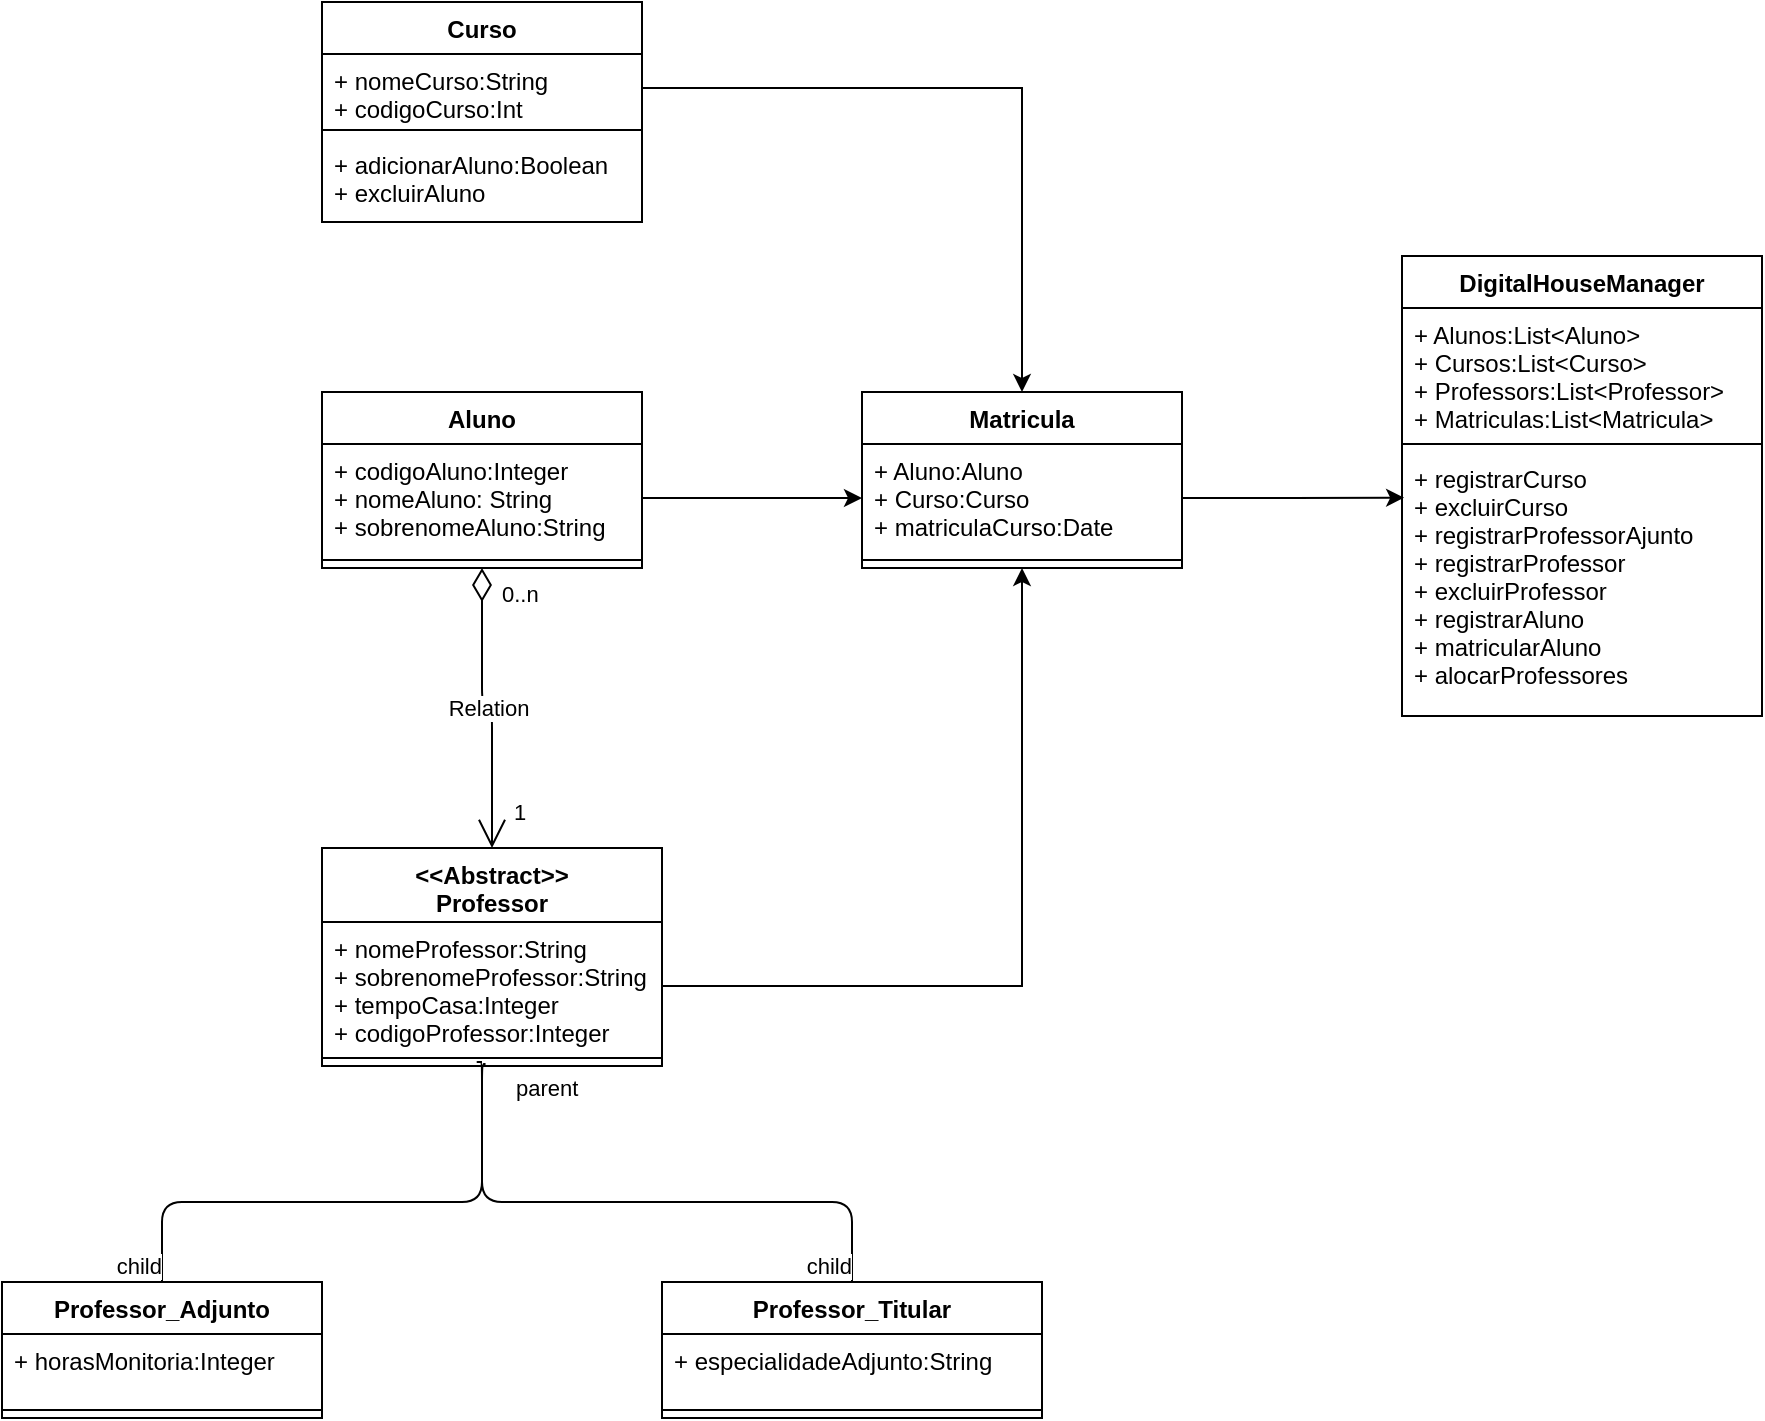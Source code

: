 <mxfile version="14.7.4" type="device"><diagram id="C5RBs43oDa-KdzZeNtuy" name="Page-1"><mxGraphModel dx="745" dy="720" grid="1" gridSize="10" guides="1" tooltips="1" connect="1" arrows="1" fold="1" page="1" pageScale="1" pageWidth="827" pageHeight="1169" math="0" shadow="0"><root><mxCell id="WIyWlLk6GJQsqaUBKTNV-0"/><mxCell id="WIyWlLk6GJQsqaUBKTNV-1" parent="WIyWlLk6GJQsqaUBKTNV-0"/><mxCell id="i5ke7lIjFHeE8nDHn9vD-0" value="Aluno" style="swimlane;fontStyle=1;align=center;verticalAlign=top;childLayout=stackLayout;horizontal=1;startSize=26;horizontalStack=0;resizeParent=1;resizeParentMax=0;resizeLast=0;collapsible=1;marginBottom=0;" parent="WIyWlLk6GJQsqaUBKTNV-1" vertex="1"><mxGeometry x="220" y="265" width="160" height="88" as="geometry"/></mxCell><mxCell id="i5ke7lIjFHeE8nDHn9vD-1" value="+ codigoAluno:Integer&#xa;+ nomeAluno: String&#xa;+ sobrenomeAluno:String&#xa;" style="text;strokeColor=none;fillColor=none;align=left;verticalAlign=top;spacingLeft=4;spacingRight=4;overflow=hidden;rotatable=0;points=[[0,0.5],[1,0.5]];portConstraint=eastwest;" parent="i5ke7lIjFHeE8nDHn9vD-0" vertex="1"><mxGeometry y="26" width="160" height="54" as="geometry"/></mxCell><mxCell id="i5ke7lIjFHeE8nDHn9vD-2" value="" style="line;strokeWidth=1;fillColor=none;align=left;verticalAlign=middle;spacingTop=-1;spacingLeft=3;spacingRight=3;rotatable=0;labelPosition=right;points=[];portConstraint=eastwest;" parent="i5ke7lIjFHeE8nDHn9vD-0" vertex="1"><mxGeometry y="80" width="160" height="8" as="geometry"/></mxCell><mxCell id="i5ke7lIjFHeE8nDHn9vD-4" value="Curso" style="swimlane;fontStyle=1;align=center;verticalAlign=top;childLayout=stackLayout;horizontal=1;startSize=26;horizontalStack=0;resizeParent=1;resizeParentMax=0;resizeLast=0;collapsible=1;marginBottom=0;" parent="WIyWlLk6GJQsqaUBKTNV-1" vertex="1"><mxGeometry x="220" y="70" width="160" height="110" as="geometry"/></mxCell><mxCell id="i5ke7lIjFHeE8nDHn9vD-5" value="+ nomeCurso:String&#xa;+ codigoCurso:Int" style="text;strokeColor=none;fillColor=none;align=left;verticalAlign=top;spacingLeft=4;spacingRight=4;overflow=hidden;rotatable=0;points=[[0,0.5],[1,0.5]];portConstraint=eastwest;" parent="i5ke7lIjFHeE8nDHn9vD-4" vertex="1"><mxGeometry y="26" width="160" height="34" as="geometry"/></mxCell><mxCell id="i5ke7lIjFHeE8nDHn9vD-6" value="" style="line;strokeWidth=1;fillColor=none;align=left;verticalAlign=middle;spacingTop=-1;spacingLeft=3;spacingRight=3;rotatable=0;labelPosition=right;points=[];portConstraint=eastwest;" parent="i5ke7lIjFHeE8nDHn9vD-4" vertex="1"><mxGeometry y="60" width="160" height="8" as="geometry"/></mxCell><mxCell id="i5ke7lIjFHeE8nDHn9vD-7" value="+ adicionarAluno:Boolean&#xa;+ excluirAluno" style="text;strokeColor=none;fillColor=none;align=left;verticalAlign=top;spacingLeft=4;spacingRight=4;overflow=hidden;rotatable=0;points=[[0,0.5],[1,0.5]];portConstraint=eastwest;" parent="i5ke7lIjFHeE8nDHn9vD-4" vertex="1"><mxGeometry y="68" width="160" height="42" as="geometry"/></mxCell><mxCell id="i5ke7lIjFHeE8nDHn9vD-8" value="&lt;&lt;Abstract&gt;&gt;&#xa;Professor" style="swimlane;fontStyle=1;align=center;verticalAlign=top;childLayout=stackLayout;horizontal=1;startSize=37;horizontalStack=0;resizeParent=1;resizeParentMax=0;resizeLast=0;collapsible=1;marginBottom=0;" parent="WIyWlLk6GJQsqaUBKTNV-1" vertex="1"><mxGeometry x="220" y="493" width="170" height="109" as="geometry"/></mxCell><mxCell id="i5ke7lIjFHeE8nDHn9vD-9" value="+ nomeProfessor:String&#xa;+ sobrenomeProfessor:String&#xa;+ tempoCasa:Integer&#xa;+ codigoProfessor:Integer" style="text;strokeColor=none;fillColor=none;align=left;verticalAlign=top;spacingLeft=4;spacingRight=4;overflow=hidden;rotatable=0;points=[[0,0.5],[1,0.5]];portConstraint=eastwest;" parent="i5ke7lIjFHeE8nDHn9vD-8" vertex="1"><mxGeometry y="37" width="170" height="64" as="geometry"/></mxCell><mxCell id="i5ke7lIjFHeE8nDHn9vD-10" value="" style="line;strokeWidth=1;fillColor=none;align=left;verticalAlign=middle;spacingTop=-1;spacingLeft=3;spacingRight=3;rotatable=0;labelPosition=right;points=[];portConstraint=eastwest;" parent="i5ke7lIjFHeE8nDHn9vD-8" vertex="1"><mxGeometry y="101" width="170" height="8" as="geometry"/></mxCell><mxCell id="i5ke7lIjFHeE8nDHn9vD-13" value="Professor_Adjunto" style="swimlane;fontStyle=1;align=center;verticalAlign=top;childLayout=stackLayout;horizontal=1;startSize=26;horizontalStack=0;resizeParent=1;resizeParentMax=0;resizeLast=0;collapsible=1;marginBottom=0;" parent="WIyWlLk6GJQsqaUBKTNV-1" vertex="1"><mxGeometry x="60" y="710" width="160" height="68" as="geometry"/></mxCell><mxCell id="i5ke7lIjFHeE8nDHn9vD-14" value="+ horasMonitoria:Integer" style="text;strokeColor=none;fillColor=none;align=left;verticalAlign=top;spacingLeft=4;spacingRight=4;overflow=hidden;rotatable=0;points=[[0,0.5],[1,0.5]];portConstraint=eastwest;" parent="i5ke7lIjFHeE8nDHn9vD-13" vertex="1"><mxGeometry y="26" width="160" height="34" as="geometry"/></mxCell><mxCell id="i5ke7lIjFHeE8nDHn9vD-15" value="" style="line;strokeWidth=1;fillColor=none;align=left;verticalAlign=middle;spacingTop=-1;spacingLeft=3;spacingRight=3;rotatable=0;labelPosition=right;points=[];portConstraint=eastwest;" parent="i5ke7lIjFHeE8nDHn9vD-13" vertex="1"><mxGeometry y="60" width="160" height="8" as="geometry"/></mxCell><mxCell id="i5ke7lIjFHeE8nDHn9vD-17" value="" style="endArrow=none;html=1;edgeStyle=orthogonalEdgeStyle;entryX=0.5;entryY=0;entryDx=0;entryDy=0;exitX=0.481;exitY=0.875;exitDx=0;exitDy=0;exitPerimeter=0;" parent="WIyWlLk6GJQsqaUBKTNV-1" source="i5ke7lIjFHeE8nDHn9vD-10" target="i5ke7lIjFHeE8nDHn9vD-13" edge="1"><mxGeometry relative="1" as="geometry"><mxPoint x="300" y="610" as="sourcePoint"/><mxPoint x="400" y="370" as="targetPoint"/><Array as="points"><mxPoint x="300" y="601"/><mxPoint x="300" y="670"/><mxPoint x="140" y="670"/></Array></mxGeometry></mxCell><mxCell id="i5ke7lIjFHeE8nDHn9vD-18" value="parent" style="edgeLabel;resizable=0;html=1;align=left;verticalAlign=bottom;" parent="i5ke7lIjFHeE8nDHn9vD-17" connectable="0" vertex="1"><mxGeometry x="-1" relative="1" as="geometry"><mxPoint x="13" y="20" as="offset"/></mxGeometry></mxCell><mxCell id="i5ke7lIjFHeE8nDHn9vD-19" value="child" style="edgeLabel;resizable=0;html=1;align=right;verticalAlign=bottom;" parent="i5ke7lIjFHeE8nDHn9vD-17" connectable="0" vertex="1"><mxGeometry x="1" relative="1" as="geometry"/></mxCell><mxCell id="i5ke7lIjFHeE8nDHn9vD-22" value="Relation" style="endArrow=open;html=1;endSize=12;startArrow=diamondThin;startSize=14;startFill=0;edgeStyle=orthogonalEdgeStyle;entryX=0.5;entryY=0;entryDx=0;entryDy=0;exitX=0.5;exitY=1;exitDx=0;exitDy=0;" parent="WIyWlLk6GJQsqaUBKTNV-1" source="i5ke7lIjFHeE8nDHn9vD-0" target="i5ke7lIjFHeE8nDHn9vD-8" edge="1"><mxGeometry relative="1" as="geometry"><mxPoint x="302.08" y="382.01" as="sourcePoint"/><mxPoint x="414" y="430" as="targetPoint"/></mxGeometry></mxCell><mxCell id="i5ke7lIjFHeE8nDHn9vD-23" value="0..n" style="edgeLabel;resizable=0;html=1;align=left;verticalAlign=top;" parent="i5ke7lIjFHeE8nDHn9vD-22" connectable="0" vertex="1"><mxGeometry x="-1" relative="1" as="geometry"><mxPoint x="8" as="offset"/></mxGeometry></mxCell><mxCell id="i5ke7lIjFHeE8nDHn9vD-25" value="1" style="edgeLabel;resizable=0;html=1;align=left;verticalAlign=top;" parent="WIyWlLk6GJQsqaUBKTNV-1" connectable="0" vertex="1"><mxGeometry x="320.0" y="470" as="geometry"><mxPoint x="-6" y="-8" as="offset"/></mxGeometry></mxCell><mxCell id="i5ke7lIjFHeE8nDHn9vD-26" value="Matricula" style="swimlane;fontStyle=1;align=center;verticalAlign=top;childLayout=stackLayout;horizontal=1;startSize=26;horizontalStack=0;resizeParent=1;resizeParentMax=0;resizeLast=0;collapsible=1;marginBottom=0;" parent="WIyWlLk6GJQsqaUBKTNV-1" vertex="1"><mxGeometry x="490" y="265" width="160" height="88" as="geometry"/></mxCell><mxCell id="i5ke7lIjFHeE8nDHn9vD-27" value="+ Aluno:Aluno&#xa;+ Curso:Curso&#xa;+ matriculaCurso:Date" style="text;strokeColor=none;fillColor=none;align=left;verticalAlign=top;spacingLeft=4;spacingRight=4;overflow=hidden;rotatable=0;points=[[0,0.5],[1,0.5]];portConstraint=eastwest;" parent="i5ke7lIjFHeE8nDHn9vD-26" vertex="1"><mxGeometry y="26" width="160" height="54" as="geometry"/></mxCell><mxCell id="i5ke7lIjFHeE8nDHn9vD-28" value="" style="line;strokeWidth=1;fillColor=none;align=left;verticalAlign=middle;spacingTop=-1;spacingLeft=3;spacingRight=3;rotatable=0;labelPosition=right;points=[];portConstraint=eastwest;" parent="i5ke7lIjFHeE8nDHn9vD-26" vertex="1"><mxGeometry y="80" width="160" height="8" as="geometry"/></mxCell><mxCell id="i5ke7lIjFHeE8nDHn9vD-30" value="DigitalHouseManager" style="swimlane;fontStyle=1;align=center;verticalAlign=top;childLayout=stackLayout;horizontal=1;startSize=26;horizontalStack=0;resizeParent=1;resizeParentMax=0;resizeLast=0;collapsible=1;marginBottom=0;" parent="WIyWlLk6GJQsqaUBKTNV-1" vertex="1"><mxGeometry x="760" y="197" width="180" height="230" as="geometry"/></mxCell><mxCell id="i5ke7lIjFHeE8nDHn9vD-31" value="+ Alunos:List&lt;Aluno&gt;&#xa;+ Cursos:List&lt;Curso&gt;&#xa;+ Professors:List&lt;Professor&gt;&#xa;+ Matriculas:List&lt;Matricula&gt;" style="text;strokeColor=none;fillColor=none;align=left;verticalAlign=top;spacingLeft=4;spacingRight=4;overflow=hidden;rotatable=0;points=[[0,0.5],[1,0.5]];portConstraint=eastwest;" parent="i5ke7lIjFHeE8nDHn9vD-30" vertex="1"><mxGeometry y="26" width="180" height="64" as="geometry"/></mxCell><mxCell id="i5ke7lIjFHeE8nDHn9vD-32" value="" style="line;strokeWidth=1;fillColor=none;align=left;verticalAlign=middle;spacingTop=-1;spacingLeft=3;spacingRight=3;rotatable=0;labelPosition=right;points=[];portConstraint=eastwest;" parent="i5ke7lIjFHeE8nDHn9vD-30" vertex="1"><mxGeometry y="90" width="180" height="8" as="geometry"/></mxCell><mxCell id="i5ke7lIjFHeE8nDHn9vD-33" value="+ registrarCurso&#xa;+ excluirCurso&#xa;+ registrarProfessorAjunto&#xa;+ registrarProfessor&#xa;+ excluirProfessor&#xa;+ registrarAluno&#xa;+ matricularAluno&#xa;+ alocarProfessores " style="text;strokeColor=none;fillColor=none;align=left;verticalAlign=top;spacingLeft=4;spacingRight=4;overflow=hidden;rotatable=0;points=[[0,0.5],[1,0.5]];portConstraint=eastwest;" parent="i5ke7lIjFHeE8nDHn9vD-30" vertex="1"><mxGeometry y="98" width="180" height="132" as="geometry"/></mxCell><mxCell id="i5ke7lIjFHeE8nDHn9vD-50" style="edgeStyle=orthogonalEdgeStyle;rounded=0;orthogonalLoop=1;jettySize=auto;html=1;exitX=1;exitY=0.5;exitDx=0;exitDy=0;entryX=0;entryY=0.5;entryDx=0;entryDy=0;" parent="WIyWlLk6GJQsqaUBKTNV-1" source="i5ke7lIjFHeE8nDHn9vD-1" target="i5ke7lIjFHeE8nDHn9vD-27" edge="1"><mxGeometry relative="1" as="geometry"/></mxCell><mxCell id="i5ke7lIjFHeE8nDHn9vD-51" style="edgeStyle=orthogonalEdgeStyle;rounded=0;orthogonalLoop=1;jettySize=auto;html=1;exitX=1;exitY=0.5;exitDx=0;exitDy=0;entryX=0.5;entryY=0;entryDx=0;entryDy=0;" parent="WIyWlLk6GJQsqaUBKTNV-1" source="i5ke7lIjFHeE8nDHn9vD-5" target="i5ke7lIjFHeE8nDHn9vD-26" edge="1"><mxGeometry relative="1" as="geometry"/></mxCell><mxCell id="i5ke7lIjFHeE8nDHn9vD-52" style="edgeStyle=orthogonalEdgeStyle;rounded=0;orthogonalLoop=1;jettySize=auto;html=1;exitX=1;exitY=0.5;exitDx=0;exitDy=0;entryX=0.5;entryY=1;entryDx=0;entryDy=0;" parent="WIyWlLk6GJQsqaUBKTNV-1" source="i5ke7lIjFHeE8nDHn9vD-9" target="i5ke7lIjFHeE8nDHn9vD-26" edge="1"><mxGeometry relative="1" as="geometry"><mxPoint x="570" y="379.988" as="targetPoint"/></mxGeometry></mxCell><mxCell id="i5ke7lIjFHeE8nDHn9vD-53" style="edgeStyle=orthogonalEdgeStyle;rounded=0;orthogonalLoop=1;jettySize=auto;html=1;exitX=1;exitY=0.5;exitDx=0;exitDy=0;entryX=0.006;entryY=0.173;entryDx=0;entryDy=0;entryPerimeter=0;" parent="WIyWlLk6GJQsqaUBKTNV-1" source="i5ke7lIjFHeE8nDHn9vD-27" target="i5ke7lIjFHeE8nDHn9vD-33" edge="1"><mxGeometry relative="1" as="geometry"/></mxCell><mxCell id="soYZrMTjMlfWbyO3tGVG-0" value="Professor_Titular" style="swimlane;fontStyle=1;align=center;verticalAlign=top;childLayout=stackLayout;horizontal=1;startSize=26;horizontalStack=0;resizeParent=1;resizeParentMax=0;resizeLast=0;collapsible=1;marginBottom=0;" vertex="1" parent="WIyWlLk6GJQsqaUBKTNV-1"><mxGeometry x="390" y="710" width="190" height="68" as="geometry"/></mxCell><mxCell id="soYZrMTjMlfWbyO3tGVG-1" value="+ especialidadeAdjunto:String" style="text;strokeColor=none;fillColor=none;align=left;verticalAlign=top;spacingLeft=4;spacingRight=4;overflow=hidden;rotatable=0;points=[[0,0.5],[1,0.5]];portConstraint=eastwest;" vertex="1" parent="soYZrMTjMlfWbyO3tGVG-0"><mxGeometry y="26" width="190" height="34" as="geometry"/></mxCell><mxCell id="soYZrMTjMlfWbyO3tGVG-2" value="" style="line;strokeWidth=1;fillColor=none;align=left;verticalAlign=middle;spacingTop=-1;spacingLeft=3;spacingRight=3;rotatable=0;labelPosition=right;points=[];portConstraint=eastwest;" vertex="1" parent="soYZrMTjMlfWbyO3tGVG-0"><mxGeometry y="60" width="190" height="8" as="geometry"/></mxCell><mxCell id="soYZrMTjMlfWbyO3tGVG-3" value="" style="endArrow=none;html=1;edgeStyle=orthogonalEdgeStyle;entryX=0.5;entryY=0;entryDx=0;entryDy=0;" edge="1" parent="WIyWlLk6GJQsqaUBKTNV-1" target="soYZrMTjMlfWbyO3tGVG-0"><mxGeometry relative="1" as="geometry"><mxPoint x="300" y="600" as="sourcePoint"/><mxPoint x="140" y="710" as="targetPoint"/><Array as="points"><mxPoint x="297" y="600"/><mxPoint x="300" y="600"/><mxPoint x="300" y="670"/><mxPoint x="470" y="670"/></Array></mxGeometry></mxCell><mxCell id="soYZrMTjMlfWbyO3tGVG-5" value="child" style="edgeLabel;resizable=0;html=1;align=right;verticalAlign=bottom;" connectable="0" vertex="1" parent="soYZrMTjMlfWbyO3tGVG-3"><mxGeometry x="1" relative="1" as="geometry"/></mxCell></root></mxGraphModel></diagram></mxfile>